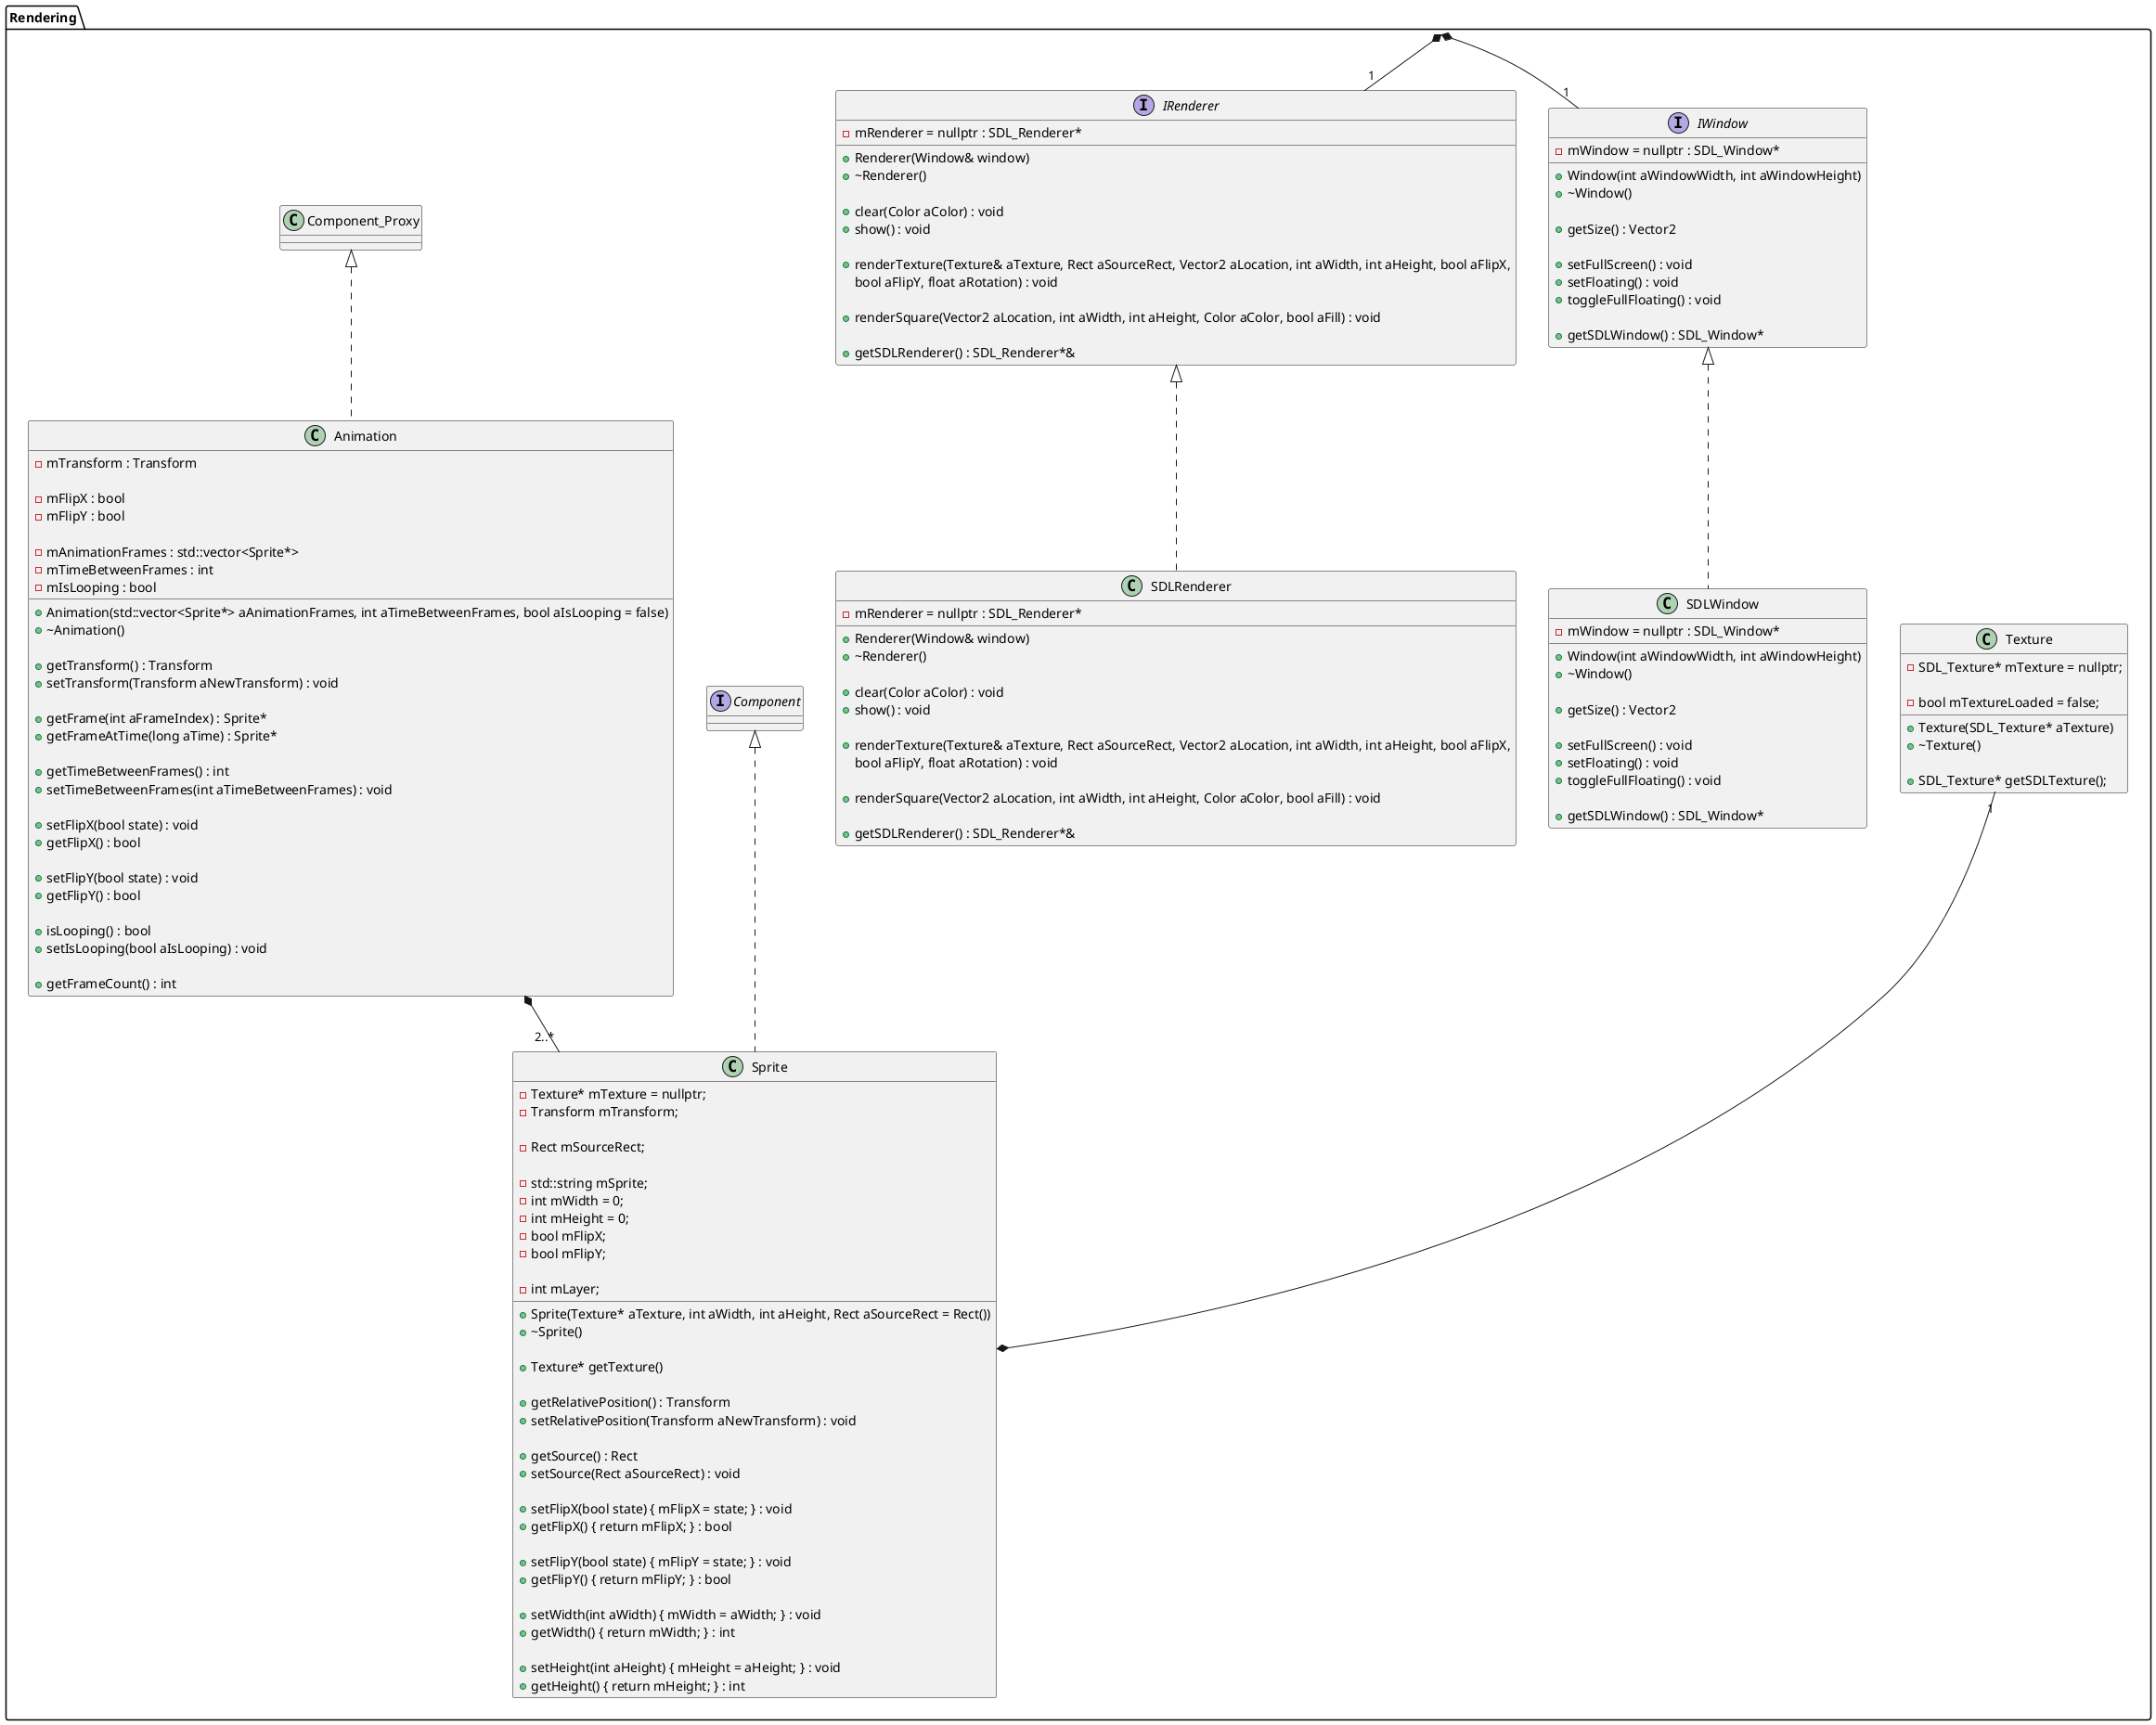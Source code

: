 @startuml renderingPackageClassDiagram

package Rendering {

interface IWindow{
    + Window(int aWindowWidth, int aWindowHeight)
    + ~Window()

    + getSize() : Vector2 

    + setFullScreen() : void 
    + setFloating() : void 
    + toggleFullFloating() : void 

    + getSDLWindow() : SDL_Window* 

    - mWindow = nullptr : SDL_Window* 
}

class SDLWindow implements IWindow{
    + Window(int aWindowWidth, int aWindowHeight)
    + ~Window()

    + getSize() : Vector2 

    + setFullScreen() : void 
    + setFloating() : void 
    + toggleFullFloating() : void 

    + getSDLWindow() : SDL_Window* 

    - mWindow = nullptr : SDL_Window* 
}

interface IRenderer {
    + Renderer(Window& window)
    + ~Renderer() 

    + clear(Color aColor) : void 
    + show() : void 

    + renderTexture(Texture& aTexture, Rect aSourceRect, Vector2 aLocation, int aWidth, int aHeight, bool aFlipX,
                       bool aFlipY, float aRotation) : void

    + renderSquare(Vector2 aLocation, int aWidth, int aHeight, Color aColor, bool aFill) : void 

    + getSDLRenderer() : SDL_Renderer*& 

    - mRenderer = nullptr : SDL_Renderer* 

}

class SDLRenderer implements IRenderer {
    + Renderer(Window& window)
    + ~Renderer() 

    + clear(Color aColor) : void 
    + show() : void 

    + renderTexture(Texture& aTexture, Rect aSourceRect, Vector2 aLocation, int aWidth, int aHeight, bool aFlipX,
                       bool aFlipY, float aRotation) : void

    + renderSquare(Vector2 aLocation, int aWidth, int aHeight, Color aColor, bool aFill) : void 

    + getSDLRenderer() : SDL_Renderer*& 

    - mRenderer = nullptr : SDL_Renderer* 

}

class Sprite implements Component{
    + Sprite(Texture* aTexture, int aWidth, int aHeight, Rect aSourceRect = Rect())
    + ~Sprite()

    + Texture* getTexture()

    + getRelativePosition() : Transform 
    + setRelativePosition(Transform aNewTransform) : void 

    + getSource() : Rect 
    + setSource(Rect aSourceRect) : void

    +  setFlipX(bool state) { mFlipX = state; } : void
    +  getFlipX() { return mFlipX; } : bool

    +  setFlipY(bool state) { mFlipY = state; } : void
    +  getFlipY() { return mFlipY; } : bool

    +  setWidth(int aWidth) { mWidth = aWidth; } : void
    +  getWidth() { return mWidth; } : int

    +  setHeight(int aHeight) { mHeight = aHeight; } : void
    +  getHeight() { return mHeight; } : int

    - Texture* mTexture = nullptr;
    - Transform mTransform;

    - Rect mSourceRect;

    - std::string mSprite;
    - int mWidth = 0;
    - int mHeight = 0;
    - bool mFlipX;
    - bool mFlipY;

    - int mLayer;
}

class Component_Proxy {}

class Animation implements Component_Proxy{
    + Animation(std::vector<Sprite*> aAnimationFrames, int aTimeBetweenFrames, bool aIsLooping = false)
    + ~Animation()

    + getTransform() : Transform 
    + setTransform(Transform aNewTransform) : void 

    + getFrame(int aFrameIndex) : Sprite* 
    + getFrameAtTime(long aTime) : Sprite* 

    + getTimeBetweenFrames() : int 
    + setTimeBetweenFrames(int aTimeBetweenFrames) : void 

    + setFlipX(bool state) : void 
    + getFlipX() : bool 

    + setFlipY(bool state) : void 
    + getFlipY() : bool 

    + isLooping() : bool 
    + setIsLooping(bool aIsLooping) : void 

    + getFrameCount() : int 

    - mTransform : Transform 

    - mFlipX : bool 
    - mFlipY : bool 

    - mAnimationFrames : std::vector<Sprite*> 
    - mTimeBetweenFrames : int 
    - mIsLooping : bool 
}

class Texture {
    + Texture(SDL_Texture* aTexture)
    + ~Texture()

    + SDL_Texture* getSDLTexture();

    - SDL_Texture* mTexture = nullptr;

    - bool mTextureLoaded = false;
}


Animation  *-- "2..*" Sprite
Sprite *-up- "1" Texture

}

Rendering *-- "1" IRenderer
Rendering *-- "1" IWindow
@enduml




